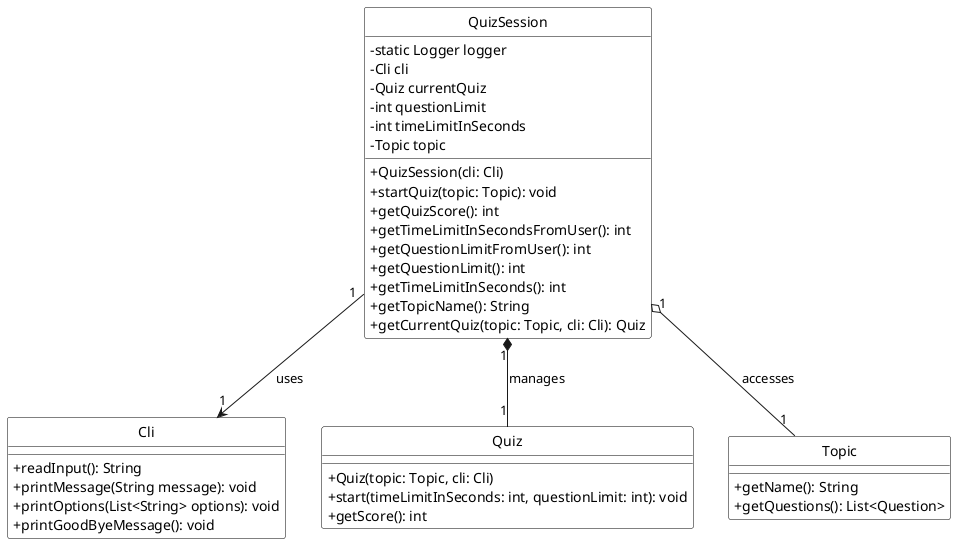 @startuml
hide stereotype
hide circle

skinparam classAttributeIconSize 0
skinparam class {
    BackgroundColor White
    BorderColor Black
    FontColor Black
}

class Cli {
    + readInput(): String
    + printMessage(String message): void
    + printOptions(List<String> options): void
    + printGoodByeMessage(): void
}

class QuizSession {
    - static Logger logger
    - Cli cli
    - Quiz currentQuiz
    - int questionLimit
    - int timeLimitInSeconds
    - Topic topic

    + QuizSession(cli: Cli)
    + startQuiz(topic: Topic): void
    + getQuizScore(): int
    + getTimeLimitInSecondsFromUser(): int
    + getQuestionLimitFromUser(): int
    + getQuestionLimit(): int
    + getTimeLimitInSeconds(): int
    + getTopicName(): String
    + getCurrentQuiz(topic: Topic, cli: Cli): Quiz
}

class Quiz {
    + Quiz(topic: Topic, cli: Cli)
    + start(timeLimitInSeconds: int, questionLimit: int): void
    + getScore(): int
}

class Topic {
    + getName(): String
    + getQuestions(): List<Question>
}

QuizSession "1" *-- "1" Quiz : manages
QuizSession "1" --> "1" Cli : uses
QuizSession "1" o-- "1" Topic : accesses

@enduml
